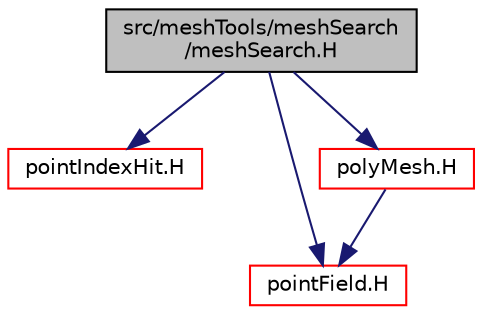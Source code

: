 digraph "src/meshTools/meshSearch/meshSearch.H"
{
  bgcolor="transparent";
  edge [fontname="Helvetica",fontsize="10",labelfontname="Helvetica",labelfontsize="10"];
  node [fontname="Helvetica",fontsize="10",shape=record];
  Node0 [label="src/meshTools/meshSearch\l/meshSearch.H",height=0.2,width=0.4,color="black", fillcolor="grey75", style="filled", fontcolor="black"];
  Node0 -> Node1 [color="midnightblue",fontsize="10",style="solid",fontname="Helvetica"];
  Node1 [label="pointIndexHit.H",height=0.2,width=0.4,color="red",URL="$a12812.html"];
  Node0 -> Node60 [color="midnightblue",fontsize="10",style="solid",fontname="Helvetica"];
  Node60 [label="pointField.H",height=0.2,width=0.4,color="red",URL="$a12830.html"];
  Node0 -> Node125 [color="midnightblue",fontsize="10",style="solid",fontname="Helvetica"];
  Node125 [label="polyMesh.H",height=0.2,width=0.4,color="red",URL="$a12398.html"];
  Node125 -> Node60 [color="midnightblue",fontsize="10",style="solid",fontname="Helvetica"];
}
